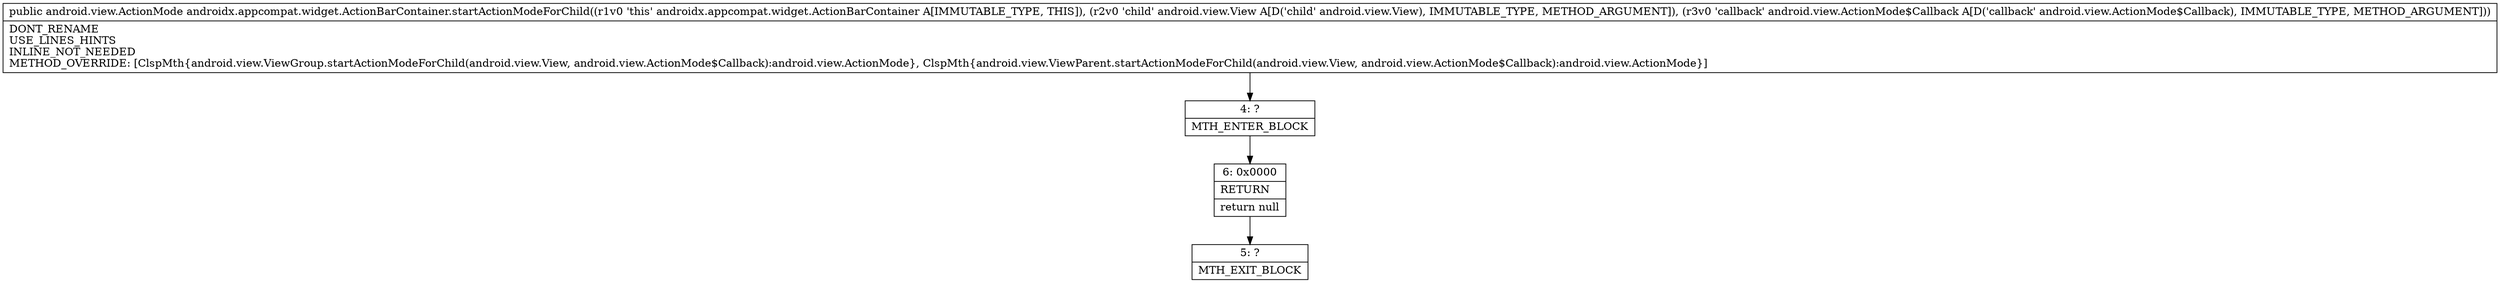 digraph "CFG forandroidx.appcompat.widget.ActionBarContainer.startActionModeForChild(Landroid\/view\/View;Landroid\/view\/ActionMode$Callback;)Landroid\/view\/ActionMode;" {
Node_4 [shape=record,label="{4\:\ ?|MTH_ENTER_BLOCK\l}"];
Node_6 [shape=record,label="{6\:\ 0x0000|RETURN\l|return null\l}"];
Node_5 [shape=record,label="{5\:\ ?|MTH_EXIT_BLOCK\l}"];
MethodNode[shape=record,label="{public android.view.ActionMode androidx.appcompat.widget.ActionBarContainer.startActionModeForChild((r1v0 'this' androidx.appcompat.widget.ActionBarContainer A[IMMUTABLE_TYPE, THIS]), (r2v0 'child' android.view.View A[D('child' android.view.View), IMMUTABLE_TYPE, METHOD_ARGUMENT]), (r3v0 'callback' android.view.ActionMode$Callback A[D('callback' android.view.ActionMode$Callback), IMMUTABLE_TYPE, METHOD_ARGUMENT]))  | DONT_RENAME\lUSE_LINES_HINTS\lINLINE_NOT_NEEDED\lMETHOD_OVERRIDE: [ClspMth\{android.view.ViewGroup.startActionModeForChild(android.view.View, android.view.ActionMode$Callback):android.view.ActionMode\}, ClspMth\{android.view.ViewParent.startActionModeForChild(android.view.View, android.view.ActionMode$Callback):android.view.ActionMode\}]\l}"];
MethodNode -> Node_4;Node_4 -> Node_6;
Node_6 -> Node_5;
}


